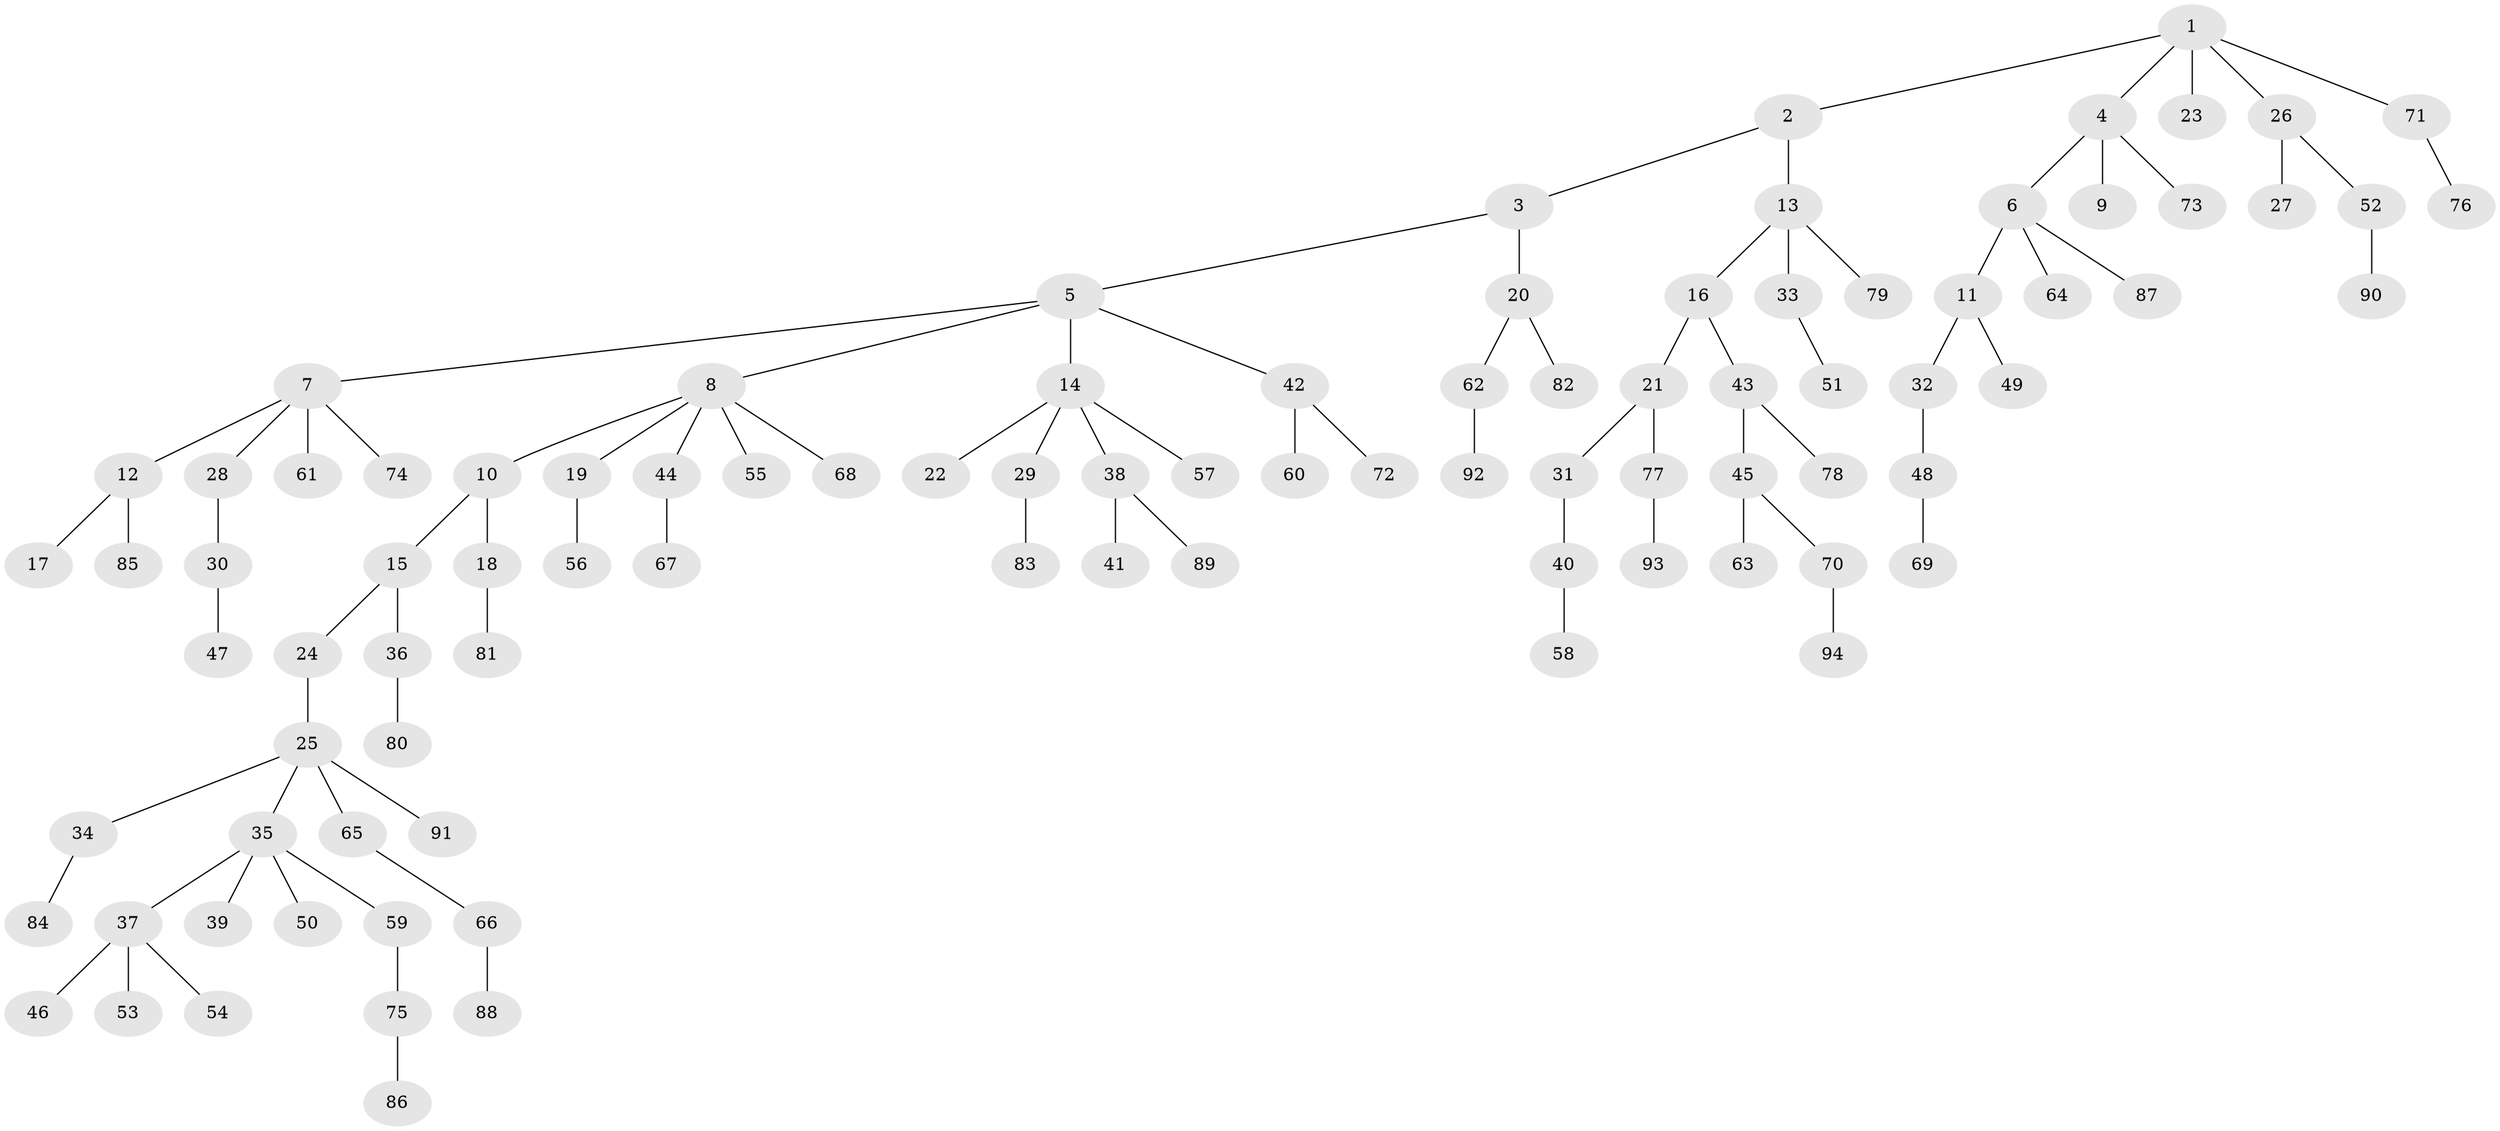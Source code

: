 // Generated by graph-tools (version 1.1) at 2025/53/03/09/25 04:53:55]
// undirected, 94 vertices, 93 edges
graph export_dot {
graph [start="1"]
  node [color=gray90,style=filled];
  1;
  2;
  3;
  4;
  5;
  6;
  7;
  8;
  9;
  10;
  11;
  12;
  13;
  14;
  15;
  16;
  17;
  18;
  19;
  20;
  21;
  22;
  23;
  24;
  25;
  26;
  27;
  28;
  29;
  30;
  31;
  32;
  33;
  34;
  35;
  36;
  37;
  38;
  39;
  40;
  41;
  42;
  43;
  44;
  45;
  46;
  47;
  48;
  49;
  50;
  51;
  52;
  53;
  54;
  55;
  56;
  57;
  58;
  59;
  60;
  61;
  62;
  63;
  64;
  65;
  66;
  67;
  68;
  69;
  70;
  71;
  72;
  73;
  74;
  75;
  76;
  77;
  78;
  79;
  80;
  81;
  82;
  83;
  84;
  85;
  86;
  87;
  88;
  89;
  90;
  91;
  92;
  93;
  94;
  1 -- 2;
  1 -- 4;
  1 -- 23;
  1 -- 26;
  1 -- 71;
  2 -- 3;
  2 -- 13;
  3 -- 5;
  3 -- 20;
  4 -- 6;
  4 -- 9;
  4 -- 73;
  5 -- 7;
  5 -- 8;
  5 -- 14;
  5 -- 42;
  6 -- 11;
  6 -- 64;
  6 -- 87;
  7 -- 12;
  7 -- 28;
  7 -- 61;
  7 -- 74;
  8 -- 10;
  8 -- 19;
  8 -- 44;
  8 -- 55;
  8 -- 68;
  10 -- 15;
  10 -- 18;
  11 -- 32;
  11 -- 49;
  12 -- 17;
  12 -- 85;
  13 -- 16;
  13 -- 33;
  13 -- 79;
  14 -- 22;
  14 -- 29;
  14 -- 38;
  14 -- 57;
  15 -- 24;
  15 -- 36;
  16 -- 21;
  16 -- 43;
  18 -- 81;
  19 -- 56;
  20 -- 62;
  20 -- 82;
  21 -- 31;
  21 -- 77;
  24 -- 25;
  25 -- 34;
  25 -- 35;
  25 -- 65;
  25 -- 91;
  26 -- 27;
  26 -- 52;
  28 -- 30;
  29 -- 83;
  30 -- 47;
  31 -- 40;
  32 -- 48;
  33 -- 51;
  34 -- 84;
  35 -- 37;
  35 -- 39;
  35 -- 50;
  35 -- 59;
  36 -- 80;
  37 -- 46;
  37 -- 53;
  37 -- 54;
  38 -- 41;
  38 -- 89;
  40 -- 58;
  42 -- 60;
  42 -- 72;
  43 -- 45;
  43 -- 78;
  44 -- 67;
  45 -- 63;
  45 -- 70;
  48 -- 69;
  52 -- 90;
  59 -- 75;
  62 -- 92;
  65 -- 66;
  66 -- 88;
  70 -- 94;
  71 -- 76;
  75 -- 86;
  77 -- 93;
}
